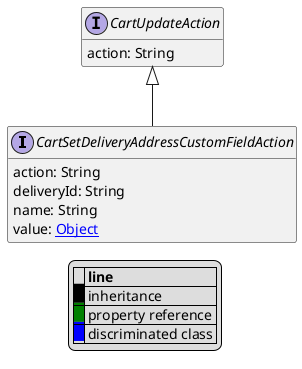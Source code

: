 @startuml

hide empty fields
hide empty methods
legend
|= |= line |
|<back:black>   </back>| inheritance |
|<back:green>   </back>| property reference |
|<back:blue>   </back>| discriminated class |
endlegend
interface CartSetDeliveryAddressCustomFieldAction [[CartSetDeliveryAddressCustomFieldAction.svg]] extends CartUpdateAction {
    action: String
    deliveryId: String
    name: String
    value: [[Object.svg Object]]
}
interface CartUpdateAction [[CartUpdateAction.svg]]  {
    action: String
}





@enduml
